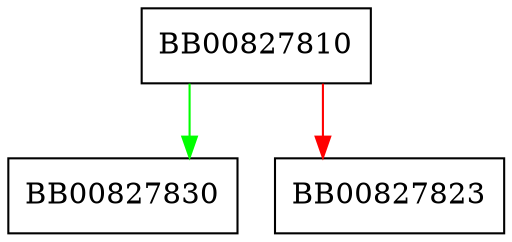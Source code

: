 digraph ossl_err_load_OBJ_strings {
  node [shape="box"];
  graph [splines=ortho];
  BB00827810 -> BB00827830 [color="green"];
  BB00827810 -> BB00827823 [color="red"];
}